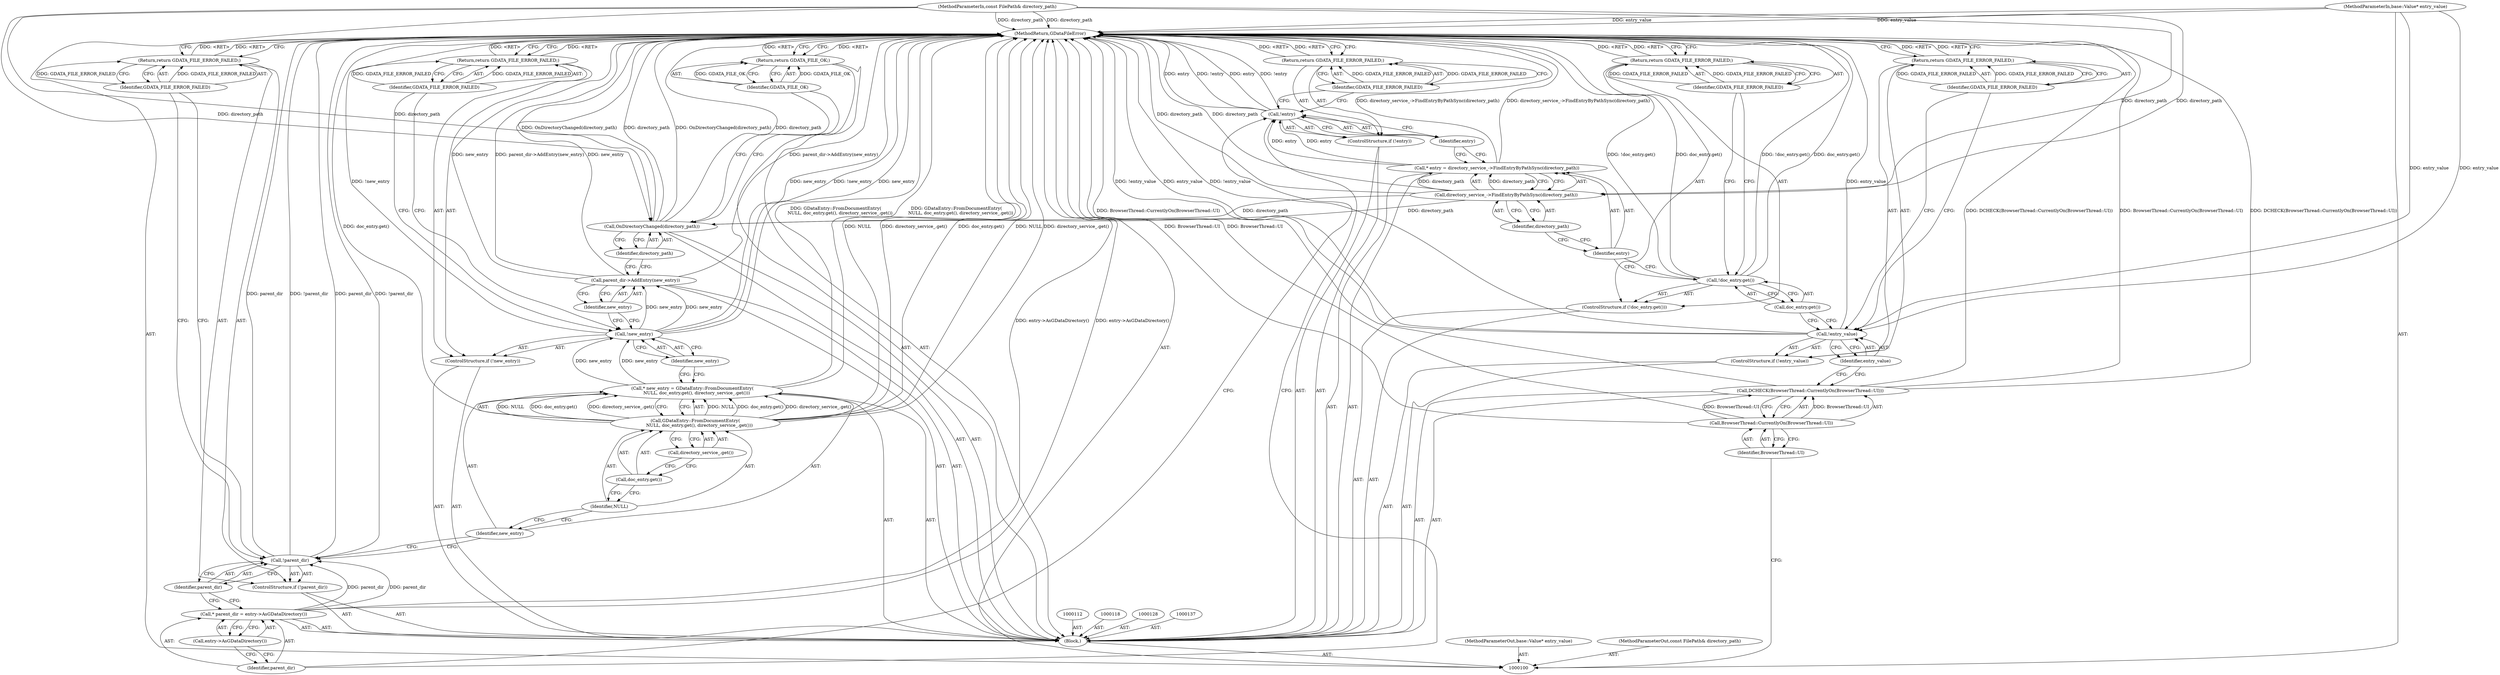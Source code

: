digraph "1_Chrome_dd3b6fe574edad231c01c78e4647a74c38dc4178" {
"1000155" [label="(MethodReturn,GDataFileError)"];
"1000113" [label="(ControlStructure,if (!doc_entry.get()))"];
"1000114" [label="(Call,!doc_entry.get())"];
"1000115" [label="(Call,doc_entry.get())"];
"1000117" [label="(Identifier,GDATA_FILE_ERROR_FAILED)"];
"1000116" [label="(Return,return GDATA_FILE_ERROR_FAILED;)"];
"1000119" [label="(Call,* entry = directory_service_->FindEntryByPathSync(directory_path))"];
"1000120" [label="(Identifier,entry)"];
"1000121" [label="(Call,directory_service_->FindEntryByPathSync(directory_path))"];
"1000122" [label="(Identifier,directory_path)"];
"1000123" [label="(ControlStructure,if (!entry))"];
"1000124" [label="(Call,!entry)"];
"1000125" [label="(Identifier,entry)"];
"1000127" [label="(Identifier,GDATA_FILE_ERROR_FAILED)"];
"1000126" [label="(Return,return GDATA_FILE_ERROR_FAILED;)"];
"1000129" [label="(Call,* parent_dir = entry->AsGDataDirectory())"];
"1000130" [label="(Identifier,parent_dir)"];
"1000131" [label="(Call,entry->AsGDataDirectory())"];
"1000132" [label="(ControlStructure,if (!parent_dir))"];
"1000133" [label="(Call,!parent_dir)"];
"1000134" [label="(Identifier,parent_dir)"];
"1000136" [label="(Identifier,GDATA_FILE_ERROR_FAILED)"];
"1000135" [label="(Return,return GDATA_FILE_ERROR_FAILED;)"];
"1000102" [label="(MethodParameterIn,base::Value* entry_value)"];
"1000210" [label="(MethodParameterOut,base::Value* entry_value)"];
"1000101" [label="(MethodParameterIn,const FilePath& directory_path)"];
"1000209" [label="(MethodParameterOut,const FilePath& directory_path)"];
"1000103" [label="(Block,)"];
"1000138" [label="(Call,* new_entry = GDataEntry::FromDocumentEntry(\n      NULL, doc_entry.get(), directory_service_.get()))"];
"1000139" [label="(Identifier,new_entry)"];
"1000140" [label="(Call,GDataEntry::FromDocumentEntry(\n      NULL, doc_entry.get(), directory_service_.get()))"];
"1000142" [label="(Call,doc_entry.get())"];
"1000143" [label="(Call,directory_service_.get())"];
"1000141" [label="(Identifier,NULL)"];
"1000144" [label="(ControlStructure,if (!new_entry))"];
"1000145" [label="(Call,!new_entry)"];
"1000146" [label="(Identifier,new_entry)"];
"1000148" [label="(Identifier,GDATA_FILE_ERROR_FAILED)"];
"1000147" [label="(Return,return GDATA_FILE_ERROR_FAILED;)"];
"1000149" [label="(Call,parent_dir->AddEntry(new_entry))"];
"1000150" [label="(Identifier,new_entry)"];
"1000151" [label="(Call,OnDirectoryChanged(directory_path))"];
"1000152" [label="(Identifier,directory_path)"];
"1000153" [label="(Return,return GDATA_FILE_OK;)"];
"1000154" [label="(Identifier,GDATA_FILE_OK)"];
"1000104" [label="(Call,DCHECK(BrowserThread::CurrentlyOn(BrowserThread::UI)))"];
"1000106" [label="(Identifier,BrowserThread::UI)"];
"1000105" [label="(Call,BrowserThread::CurrentlyOn(BrowserThread::UI))"];
"1000107" [label="(ControlStructure,if (!entry_value))"];
"1000108" [label="(Call,!entry_value)"];
"1000109" [label="(Identifier,entry_value)"];
"1000111" [label="(Identifier,GDATA_FILE_ERROR_FAILED)"];
"1000110" [label="(Return,return GDATA_FILE_ERROR_FAILED;)"];
"1000155" -> "1000100"  [label="AST: "];
"1000155" -> "1000110"  [label="CFG: "];
"1000155" -> "1000116"  [label="CFG: "];
"1000155" -> "1000126"  [label="CFG: "];
"1000155" -> "1000135"  [label="CFG: "];
"1000155" -> "1000147"  [label="CFG: "];
"1000155" -> "1000153"  [label="CFG: "];
"1000153" -> "1000155"  [label="DDG: <RET>"];
"1000116" -> "1000155"  [label="DDG: <RET>"];
"1000126" -> "1000155"  [label="DDG: <RET>"];
"1000147" -> "1000155"  [label="DDG: <RET>"];
"1000140" -> "1000155"  [label="DDG: doc_entry.get()"];
"1000140" -> "1000155"  [label="DDG: NULL"];
"1000140" -> "1000155"  [label="DDG: directory_service_.get()"];
"1000124" -> "1000155"  [label="DDG: entry"];
"1000124" -> "1000155"  [label="DDG: !entry"];
"1000108" -> "1000155"  [label="DDG: !entry_value"];
"1000108" -> "1000155"  [label="DDG: entry_value"];
"1000151" -> "1000155"  [label="DDG: OnDirectoryChanged(directory_path)"];
"1000151" -> "1000155"  [label="DDG: directory_path"];
"1000104" -> "1000155"  [label="DDG: DCHECK(BrowserThread::CurrentlyOn(BrowserThread::UI))"];
"1000104" -> "1000155"  [label="DDG: BrowserThread::CurrentlyOn(BrowserThread::UI)"];
"1000114" -> "1000155"  [label="DDG: !doc_entry.get()"];
"1000114" -> "1000155"  [label="DDG: doc_entry.get()"];
"1000149" -> "1000155"  [label="DDG: parent_dir->AddEntry(new_entry)"];
"1000149" -> "1000155"  [label="DDG: new_entry"];
"1000101" -> "1000155"  [label="DDG: directory_path"];
"1000145" -> "1000155"  [label="DDG: new_entry"];
"1000145" -> "1000155"  [label="DDG: !new_entry"];
"1000138" -> "1000155"  [label="DDG: GDataEntry::FromDocumentEntry(\n      NULL, doc_entry.get(), directory_service_.get())"];
"1000133" -> "1000155"  [label="DDG: parent_dir"];
"1000133" -> "1000155"  [label="DDG: !parent_dir"];
"1000119" -> "1000155"  [label="DDG: directory_service_->FindEntryByPathSync(directory_path)"];
"1000102" -> "1000155"  [label="DDG: entry_value"];
"1000121" -> "1000155"  [label="DDG: directory_path"];
"1000105" -> "1000155"  [label="DDG: BrowserThread::UI"];
"1000129" -> "1000155"  [label="DDG: entry->AsGDataDirectory()"];
"1000110" -> "1000155"  [label="DDG: <RET>"];
"1000135" -> "1000155"  [label="DDG: <RET>"];
"1000113" -> "1000103"  [label="AST: "];
"1000114" -> "1000113"  [label="AST: "];
"1000116" -> "1000113"  [label="AST: "];
"1000114" -> "1000113"  [label="AST: "];
"1000114" -> "1000115"  [label="CFG: "];
"1000115" -> "1000114"  [label="AST: "];
"1000117" -> "1000114"  [label="CFG: "];
"1000120" -> "1000114"  [label="CFG: "];
"1000114" -> "1000155"  [label="DDG: !doc_entry.get()"];
"1000114" -> "1000155"  [label="DDG: doc_entry.get()"];
"1000115" -> "1000114"  [label="AST: "];
"1000115" -> "1000108"  [label="CFG: "];
"1000114" -> "1000115"  [label="CFG: "];
"1000117" -> "1000116"  [label="AST: "];
"1000117" -> "1000114"  [label="CFG: "];
"1000116" -> "1000117"  [label="CFG: "];
"1000117" -> "1000116"  [label="DDG: GDATA_FILE_ERROR_FAILED"];
"1000116" -> "1000113"  [label="AST: "];
"1000116" -> "1000117"  [label="CFG: "];
"1000117" -> "1000116"  [label="AST: "];
"1000155" -> "1000116"  [label="CFG: "];
"1000116" -> "1000155"  [label="DDG: <RET>"];
"1000117" -> "1000116"  [label="DDG: GDATA_FILE_ERROR_FAILED"];
"1000119" -> "1000103"  [label="AST: "];
"1000119" -> "1000121"  [label="CFG: "];
"1000120" -> "1000119"  [label="AST: "];
"1000121" -> "1000119"  [label="AST: "];
"1000125" -> "1000119"  [label="CFG: "];
"1000119" -> "1000155"  [label="DDG: directory_service_->FindEntryByPathSync(directory_path)"];
"1000121" -> "1000119"  [label="DDG: directory_path"];
"1000119" -> "1000124"  [label="DDG: entry"];
"1000120" -> "1000119"  [label="AST: "];
"1000120" -> "1000114"  [label="CFG: "];
"1000122" -> "1000120"  [label="CFG: "];
"1000121" -> "1000119"  [label="AST: "];
"1000121" -> "1000122"  [label="CFG: "];
"1000122" -> "1000121"  [label="AST: "];
"1000119" -> "1000121"  [label="CFG: "];
"1000121" -> "1000155"  [label="DDG: directory_path"];
"1000121" -> "1000119"  [label="DDG: directory_path"];
"1000101" -> "1000121"  [label="DDG: directory_path"];
"1000121" -> "1000151"  [label="DDG: directory_path"];
"1000122" -> "1000121"  [label="AST: "];
"1000122" -> "1000120"  [label="CFG: "];
"1000121" -> "1000122"  [label="CFG: "];
"1000123" -> "1000103"  [label="AST: "];
"1000124" -> "1000123"  [label="AST: "];
"1000126" -> "1000123"  [label="AST: "];
"1000124" -> "1000123"  [label="AST: "];
"1000124" -> "1000125"  [label="CFG: "];
"1000125" -> "1000124"  [label="AST: "];
"1000127" -> "1000124"  [label="CFG: "];
"1000130" -> "1000124"  [label="CFG: "];
"1000124" -> "1000155"  [label="DDG: entry"];
"1000124" -> "1000155"  [label="DDG: !entry"];
"1000119" -> "1000124"  [label="DDG: entry"];
"1000125" -> "1000124"  [label="AST: "];
"1000125" -> "1000119"  [label="CFG: "];
"1000124" -> "1000125"  [label="CFG: "];
"1000127" -> "1000126"  [label="AST: "];
"1000127" -> "1000124"  [label="CFG: "];
"1000126" -> "1000127"  [label="CFG: "];
"1000127" -> "1000126"  [label="DDG: GDATA_FILE_ERROR_FAILED"];
"1000126" -> "1000123"  [label="AST: "];
"1000126" -> "1000127"  [label="CFG: "];
"1000127" -> "1000126"  [label="AST: "];
"1000155" -> "1000126"  [label="CFG: "];
"1000126" -> "1000155"  [label="DDG: <RET>"];
"1000127" -> "1000126"  [label="DDG: GDATA_FILE_ERROR_FAILED"];
"1000129" -> "1000103"  [label="AST: "];
"1000129" -> "1000131"  [label="CFG: "];
"1000130" -> "1000129"  [label="AST: "];
"1000131" -> "1000129"  [label="AST: "];
"1000134" -> "1000129"  [label="CFG: "];
"1000129" -> "1000155"  [label="DDG: entry->AsGDataDirectory()"];
"1000129" -> "1000133"  [label="DDG: parent_dir"];
"1000130" -> "1000129"  [label="AST: "];
"1000130" -> "1000124"  [label="CFG: "];
"1000131" -> "1000130"  [label="CFG: "];
"1000131" -> "1000129"  [label="AST: "];
"1000131" -> "1000130"  [label="CFG: "];
"1000129" -> "1000131"  [label="CFG: "];
"1000132" -> "1000103"  [label="AST: "];
"1000133" -> "1000132"  [label="AST: "];
"1000135" -> "1000132"  [label="AST: "];
"1000133" -> "1000132"  [label="AST: "];
"1000133" -> "1000134"  [label="CFG: "];
"1000134" -> "1000133"  [label="AST: "];
"1000136" -> "1000133"  [label="CFG: "];
"1000139" -> "1000133"  [label="CFG: "];
"1000133" -> "1000155"  [label="DDG: parent_dir"];
"1000133" -> "1000155"  [label="DDG: !parent_dir"];
"1000129" -> "1000133"  [label="DDG: parent_dir"];
"1000134" -> "1000133"  [label="AST: "];
"1000134" -> "1000129"  [label="CFG: "];
"1000133" -> "1000134"  [label="CFG: "];
"1000136" -> "1000135"  [label="AST: "];
"1000136" -> "1000133"  [label="CFG: "];
"1000135" -> "1000136"  [label="CFG: "];
"1000136" -> "1000135"  [label="DDG: GDATA_FILE_ERROR_FAILED"];
"1000135" -> "1000132"  [label="AST: "];
"1000135" -> "1000136"  [label="CFG: "];
"1000136" -> "1000135"  [label="AST: "];
"1000155" -> "1000135"  [label="CFG: "];
"1000135" -> "1000155"  [label="DDG: <RET>"];
"1000136" -> "1000135"  [label="DDG: GDATA_FILE_ERROR_FAILED"];
"1000102" -> "1000100"  [label="AST: "];
"1000102" -> "1000155"  [label="DDG: entry_value"];
"1000102" -> "1000108"  [label="DDG: entry_value"];
"1000210" -> "1000100"  [label="AST: "];
"1000101" -> "1000100"  [label="AST: "];
"1000101" -> "1000155"  [label="DDG: directory_path"];
"1000101" -> "1000121"  [label="DDG: directory_path"];
"1000101" -> "1000151"  [label="DDG: directory_path"];
"1000209" -> "1000100"  [label="AST: "];
"1000103" -> "1000100"  [label="AST: "];
"1000104" -> "1000103"  [label="AST: "];
"1000107" -> "1000103"  [label="AST: "];
"1000112" -> "1000103"  [label="AST: "];
"1000113" -> "1000103"  [label="AST: "];
"1000118" -> "1000103"  [label="AST: "];
"1000119" -> "1000103"  [label="AST: "];
"1000123" -> "1000103"  [label="AST: "];
"1000128" -> "1000103"  [label="AST: "];
"1000129" -> "1000103"  [label="AST: "];
"1000132" -> "1000103"  [label="AST: "];
"1000137" -> "1000103"  [label="AST: "];
"1000138" -> "1000103"  [label="AST: "];
"1000144" -> "1000103"  [label="AST: "];
"1000149" -> "1000103"  [label="AST: "];
"1000151" -> "1000103"  [label="AST: "];
"1000153" -> "1000103"  [label="AST: "];
"1000138" -> "1000103"  [label="AST: "];
"1000138" -> "1000140"  [label="CFG: "];
"1000139" -> "1000138"  [label="AST: "];
"1000140" -> "1000138"  [label="AST: "];
"1000146" -> "1000138"  [label="CFG: "];
"1000138" -> "1000155"  [label="DDG: GDataEntry::FromDocumentEntry(\n      NULL, doc_entry.get(), directory_service_.get())"];
"1000140" -> "1000138"  [label="DDG: NULL"];
"1000140" -> "1000138"  [label="DDG: doc_entry.get()"];
"1000140" -> "1000138"  [label="DDG: directory_service_.get()"];
"1000138" -> "1000145"  [label="DDG: new_entry"];
"1000139" -> "1000138"  [label="AST: "];
"1000139" -> "1000133"  [label="CFG: "];
"1000141" -> "1000139"  [label="CFG: "];
"1000140" -> "1000138"  [label="AST: "];
"1000140" -> "1000143"  [label="CFG: "];
"1000141" -> "1000140"  [label="AST: "];
"1000142" -> "1000140"  [label="AST: "];
"1000143" -> "1000140"  [label="AST: "];
"1000138" -> "1000140"  [label="CFG: "];
"1000140" -> "1000155"  [label="DDG: doc_entry.get()"];
"1000140" -> "1000155"  [label="DDG: NULL"];
"1000140" -> "1000155"  [label="DDG: directory_service_.get()"];
"1000140" -> "1000138"  [label="DDG: NULL"];
"1000140" -> "1000138"  [label="DDG: doc_entry.get()"];
"1000140" -> "1000138"  [label="DDG: directory_service_.get()"];
"1000142" -> "1000140"  [label="AST: "];
"1000142" -> "1000141"  [label="CFG: "];
"1000143" -> "1000142"  [label="CFG: "];
"1000143" -> "1000140"  [label="AST: "];
"1000143" -> "1000142"  [label="CFG: "];
"1000140" -> "1000143"  [label="CFG: "];
"1000141" -> "1000140"  [label="AST: "];
"1000141" -> "1000139"  [label="CFG: "];
"1000142" -> "1000141"  [label="CFG: "];
"1000144" -> "1000103"  [label="AST: "];
"1000145" -> "1000144"  [label="AST: "];
"1000147" -> "1000144"  [label="AST: "];
"1000145" -> "1000144"  [label="AST: "];
"1000145" -> "1000146"  [label="CFG: "];
"1000146" -> "1000145"  [label="AST: "];
"1000148" -> "1000145"  [label="CFG: "];
"1000150" -> "1000145"  [label="CFG: "];
"1000145" -> "1000155"  [label="DDG: new_entry"];
"1000145" -> "1000155"  [label="DDG: !new_entry"];
"1000138" -> "1000145"  [label="DDG: new_entry"];
"1000145" -> "1000149"  [label="DDG: new_entry"];
"1000146" -> "1000145"  [label="AST: "];
"1000146" -> "1000138"  [label="CFG: "];
"1000145" -> "1000146"  [label="CFG: "];
"1000148" -> "1000147"  [label="AST: "];
"1000148" -> "1000145"  [label="CFG: "];
"1000147" -> "1000148"  [label="CFG: "];
"1000148" -> "1000147"  [label="DDG: GDATA_FILE_ERROR_FAILED"];
"1000147" -> "1000144"  [label="AST: "];
"1000147" -> "1000148"  [label="CFG: "];
"1000148" -> "1000147"  [label="AST: "];
"1000155" -> "1000147"  [label="CFG: "];
"1000147" -> "1000155"  [label="DDG: <RET>"];
"1000148" -> "1000147"  [label="DDG: GDATA_FILE_ERROR_FAILED"];
"1000149" -> "1000103"  [label="AST: "];
"1000149" -> "1000150"  [label="CFG: "];
"1000150" -> "1000149"  [label="AST: "];
"1000152" -> "1000149"  [label="CFG: "];
"1000149" -> "1000155"  [label="DDG: parent_dir->AddEntry(new_entry)"];
"1000149" -> "1000155"  [label="DDG: new_entry"];
"1000145" -> "1000149"  [label="DDG: new_entry"];
"1000150" -> "1000149"  [label="AST: "];
"1000150" -> "1000145"  [label="CFG: "];
"1000149" -> "1000150"  [label="CFG: "];
"1000151" -> "1000103"  [label="AST: "];
"1000151" -> "1000152"  [label="CFG: "];
"1000152" -> "1000151"  [label="AST: "];
"1000154" -> "1000151"  [label="CFG: "];
"1000151" -> "1000155"  [label="DDG: OnDirectoryChanged(directory_path)"];
"1000151" -> "1000155"  [label="DDG: directory_path"];
"1000121" -> "1000151"  [label="DDG: directory_path"];
"1000101" -> "1000151"  [label="DDG: directory_path"];
"1000152" -> "1000151"  [label="AST: "];
"1000152" -> "1000149"  [label="CFG: "];
"1000151" -> "1000152"  [label="CFG: "];
"1000153" -> "1000103"  [label="AST: "];
"1000153" -> "1000154"  [label="CFG: "];
"1000154" -> "1000153"  [label="AST: "];
"1000155" -> "1000153"  [label="CFG: "];
"1000153" -> "1000155"  [label="DDG: <RET>"];
"1000154" -> "1000153"  [label="DDG: GDATA_FILE_OK"];
"1000154" -> "1000153"  [label="AST: "];
"1000154" -> "1000151"  [label="CFG: "];
"1000153" -> "1000154"  [label="CFG: "];
"1000154" -> "1000153"  [label="DDG: GDATA_FILE_OK"];
"1000104" -> "1000103"  [label="AST: "];
"1000104" -> "1000105"  [label="CFG: "];
"1000105" -> "1000104"  [label="AST: "];
"1000109" -> "1000104"  [label="CFG: "];
"1000104" -> "1000155"  [label="DDG: DCHECK(BrowserThread::CurrentlyOn(BrowserThread::UI))"];
"1000104" -> "1000155"  [label="DDG: BrowserThread::CurrentlyOn(BrowserThread::UI)"];
"1000105" -> "1000104"  [label="DDG: BrowserThread::UI"];
"1000106" -> "1000105"  [label="AST: "];
"1000106" -> "1000100"  [label="CFG: "];
"1000105" -> "1000106"  [label="CFG: "];
"1000105" -> "1000104"  [label="AST: "];
"1000105" -> "1000106"  [label="CFG: "];
"1000106" -> "1000105"  [label="AST: "];
"1000104" -> "1000105"  [label="CFG: "];
"1000105" -> "1000155"  [label="DDG: BrowserThread::UI"];
"1000105" -> "1000104"  [label="DDG: BrowserThread::UI"];
"1000107" -> "1000103"  [label="AST: "];
"1000108" -> "1000107"  [label="AST: "];
"1000110" -> "1000107"  [label="AST: "];
"1000108" -> "1000107"  [label="AST: "];
"1000108" -> "1000109"  [label="CFG: "];
"1000109" -> "1000108"  [label="AST: "];
"1000111" -> "1000108"  [label="CFG: "];
"1000115" -> "1000108"  [label="CFG: "];
"1000108" -> "1000155"  [label="DDG: !entry_value"];
"1000108" -> "1000155"  [label="DDG: entry_value"];
"1000102" -> "1000108"  [label="DDG: entry_value"];
"1000109" -> "1000108"  [label="AST: "];
"1000109" -> "1000104"  [label="CFG: "];
"1000108" -> "1000109"  [label="CFG: "];
"1000111" -> "1000110"  [label="AST: "];
"1000111" -> "1000108"  [label="CFG: "];
"1000110" -> "1000111"  [label="CFG: "];
"1000111" -> "1000110"  [label="DDG: GDATA_FILE_ERROR_FAILED"];
"1000110" -> "1000107"  [label="AST: "];
"1000110" -> "1000111"  [label="CFG: "];
"1000111" -> "1000110"  [label="AST: "];
"1000155" -> "1000110"  [label="CFG: "];
"1000110" -> "1000155"  [label="DDG: <RET>"];
"1000111" -> "1000110"  [label="DDG: GDATA_FILE_ERROR_FAILED"];
}
